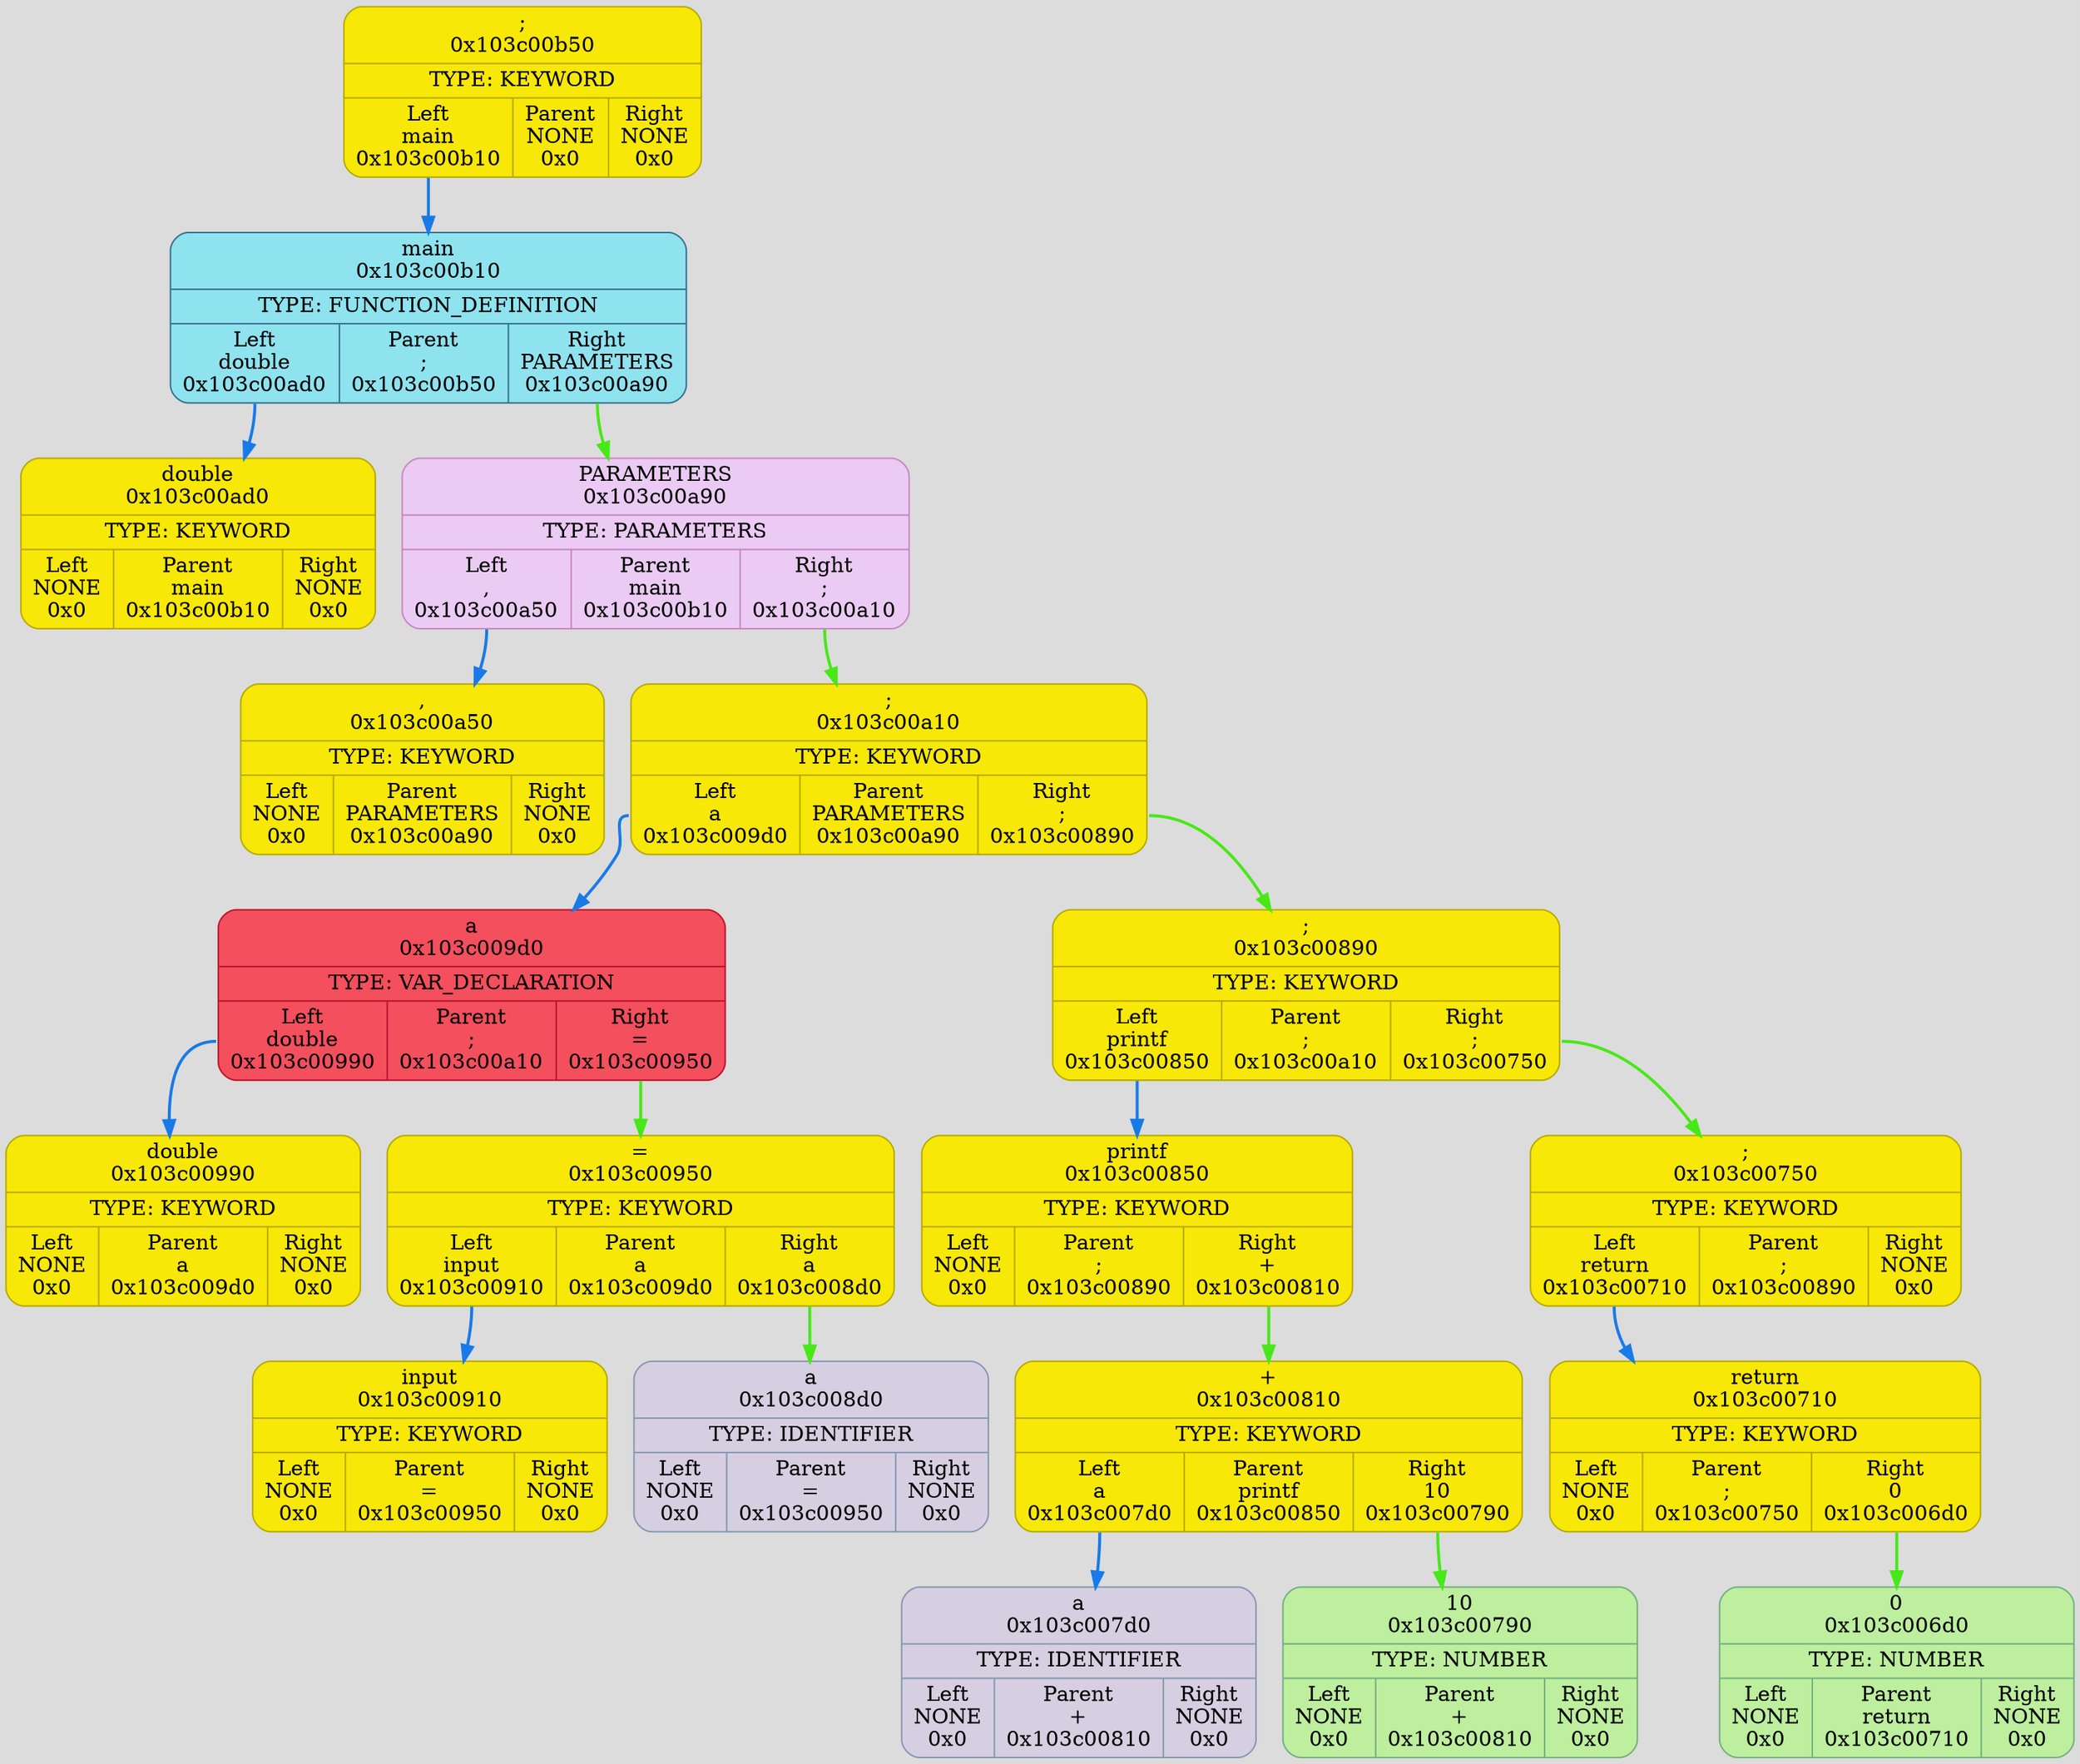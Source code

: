 digraph {
	fontname = "UbuntuMono";
	bgcolor = "#DCDCDC";

	node0x103c00b50 [ shape = Mrecord; style = filled; fillcolor = "#F8E807"; color = "#B6AA05"; fontcolor = "#000000"; label = " { ;\n0x103c00b50 | TYPE: KEYWORD| { <left> Left\nmain\n0x103c00b10 | Parent\nNONE\n0x0 | <right> Right\nNONE\n0x0 } } "; ];
	node0x103c00b50:<left> -> node0x103c00b10 [ style = "bold"; color = "#187AE8"; label = ""; ];
	node0x103c00b10 [ shape = Mrecord; style = filled; fillcolor = "#8EE3EF"; color = "#37718E"; fontcolor = "#000000"; label = " { main\n0x103c00b10 | TYPE: FUNCTION_DEFINITION| { <left> Left\ndouble\n0x103c00ad0 | Parent\n;\n0x103c00b50 | <right> Right\nPARAMETERS\n0x103c00a90 } } "; ];
	node0x103c00b10:<left> -> node0x103c00ad0 [ style = "bold"; color = "#187AE8"; label = ""; ];
	node0x103c00ad0 [ shape = Mrecord; style = filled; fillcolor = "#F8E807"; color = "#B6AA05"; fontcolor = "#000000"; label = " { double\n0x103c00ad0 | TYPE: KEYWORD| { <left> Left\nNONE\n0x0 | Parent\nmain\n0x103c00b10 | <right> Right\nNONE\n0x0 } } "; ];
	node0x103c00a90 [ shape = Mrecord; style = filled; fillcolor = "#EBCBF4"; color = "#C986C3"; fontcolor = "#000000"; label = " { PARAMETERS\n0x103c00a90 | TYPE: PARAMETERS| { <left> Left\n,\n0x103c00a50 | Parent\nmain\n0x103c00b10 | <right> Right\n;\n0x103c00a10 } } "; ];
	node0x103c00a90:<left> -> node0x103c00a50 [ style = "bold"; color = "#187AE8"; label = ""; ];
	node0x103c00a50 [ shape = Mrecord; style = filled; fillcolor = "#F8E807"; color = "#B6AA05"; fontcolor = "#000000"; label = " { ,\n0x103c00a50 | TYPE: KEYWORD| { <left> Left\nNONE\n0x0 | Parent\nPARAMETERS\n0x103c00a90 | <right> Right\nNONE\n0x0 } } "; ];
	node0x103c00a10 [ shape = Mrecord; style = filled; fillcolor = "#F8E807"; color = "#B6AA05"; fontcolor = "#000000"; label = " { ;\n0x103c00a10 | TYPE: KEYWORD| { <left> Left\na\n0x103c009d0 | Parent\nPARAMETERS\n0x103c00a90 | <right> Right\n;\n0x103c00890 } } "; ];
	node0x103c00a10:<left> -> node0x103c009d0 [ style = "bold"; color = "#187AE8"; label = ""; ];
	node0x103c009d0 [ shape = Mrecord; style = filled; fillcolor = "#F34F5D"; color = "#BD132F"; fontcolor = "#000000"; label = " { a\n0x103c009d0 | TYPE: VAR_DECLARATION| { <left> Left\ndouble\n0x103c00990 | Parent\n;\n0x103c00a10 | <right> Right\n=\n0x103c00950 } } "; ];
	node0x103c009d0:<left> -> node0x103c00990 [ style = "bold"; color = "#187AE8"; label = ""; ];
	node0x103c00990 [ shape = Mrecord; style = filled; fillcolor = "#F8E807"; color = "#B6AA05"; fontcolor = "#000000"; label = " { double\n0x103c00990 | TYPE: KEYWORD| { <left> Left\nNONE\n0x0 | Parent\na\n0x103c009d0 | <right> Right\nNONE\n0x0 } } "; ];
	node0x103c00950 [ shape = Mrecord; style = filled; fillcolor = "#F8E807"; color = "#B6AA05"; fontcolor = "#000000"; label = " { =\n0x103c00950 | TYPE: KEYWORD| { <left> Left\ninput\n0x103c00910 | Parent\na\n0x103c009d0 | <right> Right\na\n0x103c008d0 } } "; ];
	node0x103c00950:<left> -> node0x103c00910 [ style = "bold"; color = "#187AE8"; label = ""; ];
	node0x103c00910 [ shape = Mrecord; style = filled; fillcolor = "#F8E807"; color = "#B6AA05"; fontcolor = "#000000"; label = " { input\n0x103c00910 | TYPE: KEYWORD| { <left> Left\nNONE\n0x0 | Parent\n=\n0x103c00950 | <right> Right\nNONE\n0x0 } } "; ];
	node0x103c008d0 [ shape = Mrecord; style = filled; fillcolor = "#D5CFE1"; color = "#8797b2"; fontcolor = "#000000"; label = " { a\n0x103c008d0 | TYPE: IDENTIFIER| { <left> Left\nNONE\n0x0 | Parent\n=\n0x103c00950 | <right> Right\nNONE\n0x0 } } "; ];
	node0x103c00950:<right> -> node0x103c008d0 [ style = "bold"; color = "#48E818"; label = ""; ];
	node0x103c009d0:<right> -> node0x103c00950 [ style = "bold"; color = "#48E818"; label = ""; ];
	node0x103c00890 [ shape = Mrecord; style = filled; fillcolor = "#F8E807"; color = "#B6AA05"; fontcolor = "#000000"; label = " { ;\n0x103c00890 | TYPE: KEYWORD| { <left> Left\nprintf\n0x103c00850 | Parent\n;\n0x103c00a10 | <right> Right\n;\n0x103c00750 } } "; ];
	node0x103c00890:<left> -> node0x103c00850 [ style = "bold"; color = "#187AE8"; label = ""; ];
	node0x103c00850 [ shape = Mrecord; style = filled; fillcolor = "#F8E807"; color = "#B6AA05"; fontcolor = "#000000"; label = " { printf\n0x103c00850 | TYPE: KEYWORD| { <left> Left\nNONE\n0x0 | Parent\n;\n0x103c00890 | <right> Right\n+\n0x103c00810 } } "; ];
	node0x103c00810 [ shape = Mrecord; style = filled; fillcolor = "#F8E807"; color = "#B6AA05"; fontcolor = "#000000"; label = " { +\n0x103c00810 | TYPE: KEYWORD| { <left> Left\na\n0x103c007d0 | Parent\nprintf\n0x103c00850 | <right> Right\n10\n0x103c00790 } } "; ];
	node0x103c00810:<left> -> node0x103c007d0 [ style = "bold"; color = "#187AE8"; label = ""; ];
	node0x103c007d0 [ shape = Mrecord; style = filled; fillcolor = "#D5CFE1"; color = "#8797b2"; fontcolor = "#000000"; label = " { a\n0x103c007d0 | TYPE: IDENTIFIER| { <left> Left\nNONE\n0x0 | Parent\n+\n0x103c00810 | <right> Right\nNONE\n0x0 } } "; ];
	node0x103c00790 [ shape = Mrecord; style = filled; fillcolor = "#BDEF9E"; color = "#74AF80"; fontcolor = "#000000"; label = " { 10\n0x103c00790 | TYPE: NUMBER| { <left> Left\nNONE\n0x0 | Parent\n+\n0x103c00810 | <right> Right\nNONE\n0x0 } } "; ];
	node0x103c00810:<right> -> node0x103c00790 [ style = "bold"; color = "#48E818"; label = ""; ];
	node0x103c00850:<right> -> node0x103c00810 [ style = "bold"; color = "#48E818"; label = ""; ];
	node0x103c00750 [ shape = Mrecord; style = filled; fillcolor = "#F8E807"; color = "#B6AA05"; fontcolor = "#000000"; label = " { ;\n0x103c00750 | TYPE: KEYWORD| { <left> Left\nreturn\n0x103c00710 | Parent\n;\n0x103c00890 | <right> Right\nNONE\n0x0 } } "; ];
	node0x103c00750:<left> -> node0x103c00710 [ style = "bold"; color = "#187AE8"; label = ""; ];
	node0x103c00710 [ shape = Mrecord; style = filled; fillcolor = "#F8E807"; color = "#B6AA05"; fontcolor = "#000000"; label = " { return\n0x103c00710 | TYPE: KEYWORD| { <left> Left\nNONE\n0x0 | Parent\n;\n0x103c00750 | <right> Right\n0\n0x103c006d0 } } "; ];
	node0x103c006d0 [ shape = Mrecord; style = filled; fillcolor = "#BDEF9E"; color = "#74AF80"; fontcolor = "#000000"; label = " { 0\n0x103c006d0 | TYPE: NUMBER| { <left> Left\nNONE\n0x0 | Parent\nreturn\n0x103c00710 | <right> Right\nNONE\n0x0 } } "; ];
	node0x103c00710:<right> -> node0x103c006d0 [ style = "bold"; color = "#48E818"; label = ""; ];
	node0x103c00890:<right> -> node0x103c00750 [ style = "bold"; color = "#48E818"; label = ""; ];
	node0x103c00a10:<right> -> node0x103c00890 [ style = "bold"; color = "#48E818"; label = ""; ];
	node0x103c00a90:<right> -> node0x103c00a10 [ style = "bold"; color = "#48E818"; label = ""; ];
	node0x103c00b10:<right> -> node0x103c00a90 [ style = "bold"; color = "#48E818"; label = ""; ];
}
